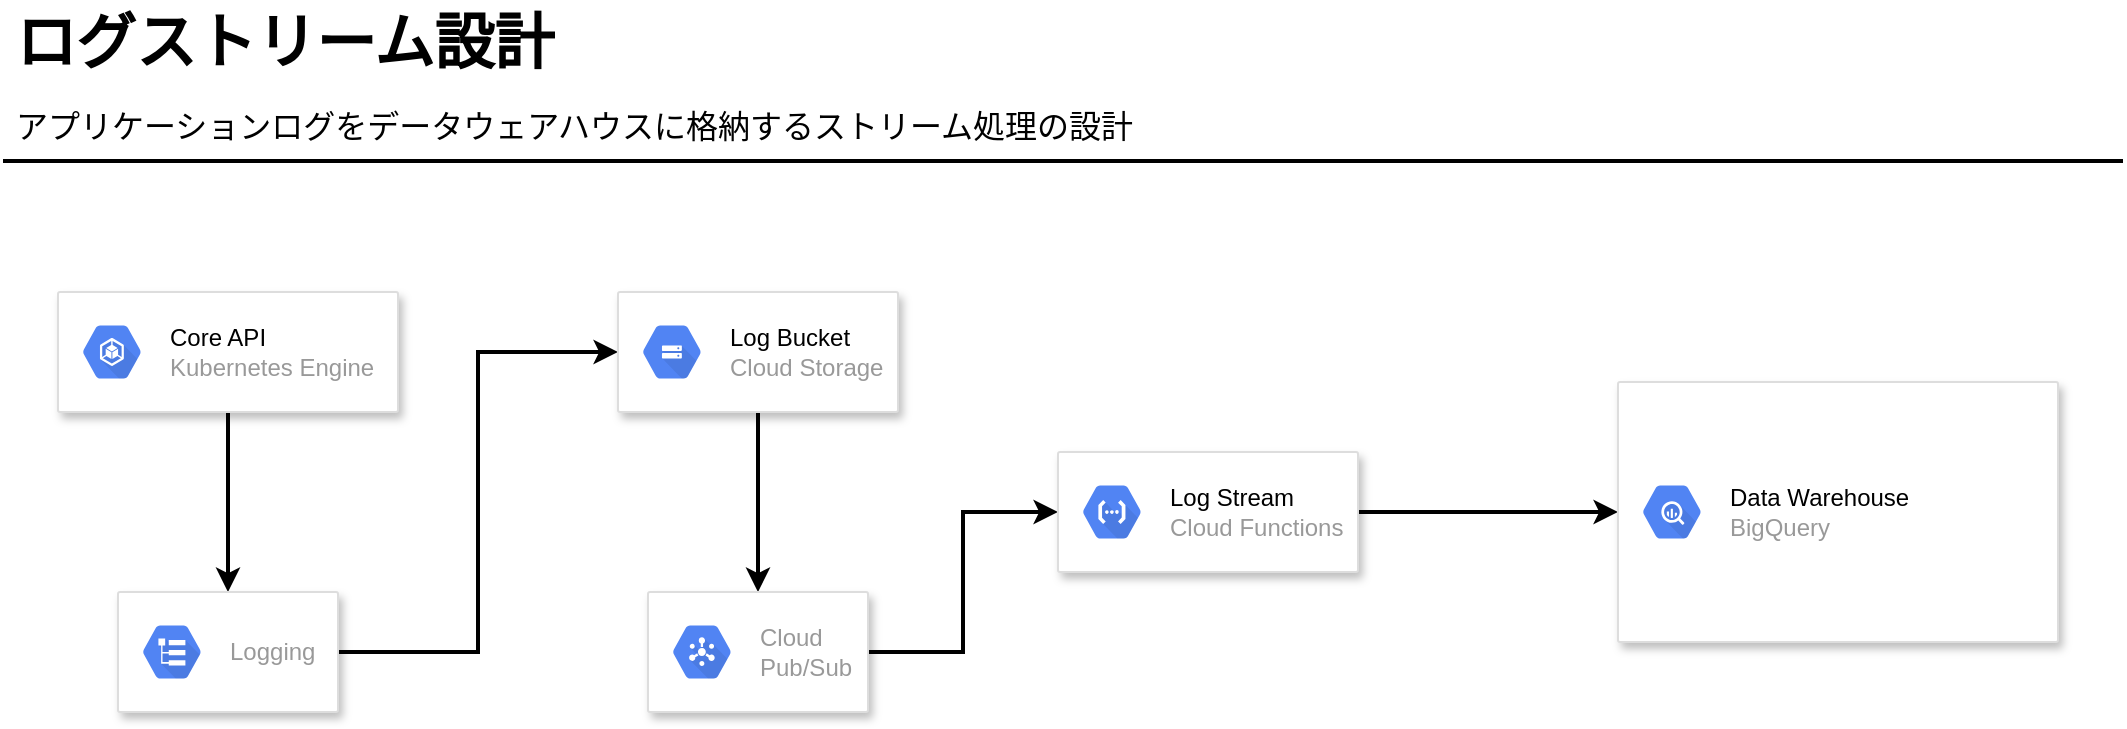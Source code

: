 <mxfile version="14.5.1" type="device"><diagram id="Ht1M8jgEwFfnCIfOTk4-" name="Page-1"><mxGraphModel dx="1638" dy="905" grid="1" gridSize="10" guides="1" tooltips="1" connect="1" arrows="1" fold="1" page="1" pageScale="1" pageWidth="1169" pageHeight="827" math="0" shadow="0"><root><mxCell id="0"/><mxCell id="1" parent="0"/><mxCell id="-QjtrjUzRDEMRZ5MF8oH-47" value="ログストリーム設計" style="text;html=1;resizable=0;points=[];autosize=1;align=left;verticalAlign=top;spacingTop=-4;fontSize=30;fontStyle=1" parent="1" vertex="1"><mxGeometry x="56.5" y="64.5" width="280" height="40" as="geometry"/></mxCell><mxCell id="-QjtrjUzRDEMRZ5MF8oH-48" value="アプリケーションログをデータウェアハウスに格納するストリーム処理の設計" style="text;html=1;resizable=0;points=[];autosize=1;align=left;verticalAlign=top;spacingTop=-4;fontSize=16;" parent="1" vertex="1"><mxGeometry x="56.5" y="114.5" width="570" height="20" as="geometry"/></mxCell><mxCell id="SCVMTBWpLvtzJIhz15lM-1" value="" style="line;strokeWidth=2;html=1;fontSize=14;" parent="1" vertex="1"><mxGeometry x="52.5" y="139.5" width="1060" height="10" as="geometry"/></mxCell><mxCell id="-lnevlPgkyuTaQnpRyn1-7" style="edgeStyle=orthogonalEdgeStyle;rounded=0;orthogonalLoop=1;jettySize=auto;html=1;entryX=0.5;entryY=0;entryDx=0;entryDy=0;strokeWidth=2;" edge="1" parent="1" source="-lnevlPgkyuTaQnpRyn1-2" target="-lnevlPgkyuTaQnpRyn1-4"><mxGeometry relative="1" as="geometry"/></mxCell><mxCell id="-lnevlPgkyuTaQnpRyn1-2" value="" style="strokeColor=#dddddd;shadow=1;strokeWidth=1;rounded=1;absoluteArcSize=1;arcSize=2;" vertex="1" parent="1"><mxGeometry x="80" y="210" width="170" height="60" as="geometry"/></mxCell><mxCell id="-lnevlPgkyuTaQnpRyn1-3" value="&lt;font color=&quot;#000000&quot;&gt;Core API&lt;/font&gt;&lt;br&gt;Kubernetes Engine" style="dashed=0;connectable=0;html=1;fillColor=#5184F3;strokeColor=none;shape=mxgraph.gcp2.hexIcon;prIcon=container_engine;part=1;labelPosition=right;verticalLabelPosition=middle;align=left;verticalAlign=middle;spacingLeft=5;fontColor=#999999;fontSize=12;" vertex="1" parent="-lnevlPgkyuTaQnpRyn1-2"><mxGeometry y="0.5" width="44" height="39" relative="1" as="geometry"><mxPoint x="5" y="-19.5" as="offset"/></mxGeometry></mxCell><mxCell id="-lnevlPgkyuTaQnpRyn1-11" style="edgeStyle=orthogonalEdgeStyle;rounded=0;orthogonalLoop=1;jettySize=auto;html=1;entryX=0;entryY=0.5;entryDx=0;entryDy=0;strokeWidth=2;" edge="1" parent="1" source="-lnevlPgkyuTaQnpRyn1-4" target="-lnevlPgkyuTaQnpRyn1-9"><mxGeometry relative="1" as="geometry"/></mxCell><mxCell id="-lnevlPgkyuTaQnpRyn1-4" value="" style="strokeColor=#dddddd;shadow=1;strokeWidth=1;rounded=1;absoluteArcSize=1;arcSize=2;" vertex="1" parent="1"><mxGeometry x="110" y="360" width="110" height="60" as="geometry"/></mxCell><mxCell id="-lnevlPgkyuTaQnpRyn1-5" value="Logging" style="dashed=0;connectable=0;html=1;fillColor=#5184F3;strokeColor=none;shape=mxgraph.gcp2.hexIcon;prIcon=logging;part=1;labelPosition=right;verticalLabelPosition=middle;align=left;verticalAlign=middle;spacingLeft=5;fontColor=#999999;fontSize=12;" vertex="1" parent="-lnevlPgkyuTaQnpRyn1-4"><mxGeometry y="0.5" width="44" height="39" relative="1" as="geometry"><mxPoint x="5" y="-19.5" as="offset"/></mxGeometry></mxCell><mxCell id="-lnevlPgkyuTaQnpRyn1-18" style="edgeStyle=orthogonalEdgeStyle;rounded=0;orthogonalLoop=1;jettySize=auto;html=1;entryX=0.5;entryY=0;entryDx=0;entryDy=0;strokeWidth=2;" edge="1" parent="1" source="-lnevlPgkyuTaQnpRyn1-9" target="-lnevlPgkyuTaQnpRyn1-16"><mxGeometry relative="1" as="geometry"/></mxCell><mxCell id="-lnevlPgkyuTaQnpRyn1-9" value="" style="strokeColor=#dddddd;shadow=1;strokeWidth=1;rounded=1;absoluteArcSize=1;arcSize=2;" vertex="1" parent="1"><mxGeometry x="360" y="210" width="140" height="60" as="geometry"/></mxCell><mxCell id="-lnevlPgkyuTaQnpRyn1-10" value="&lt;font color=&quot;#000000&quot;&gt;Log Bucket&lt;/font&gt;&lt;br&gt;Cloud Storage" style="dashed=0;connectable=0;html=1;fillColor=#5184F3;strokeColor=none;shape=mxgraph.gcp2.hexIcon;prIcon=cloud_storage;part=1;labelPosition=right;verticalLabelPosition=middle;align=left;verticalAlign=middle;spacingLeft=5;fontColor=#999999;fontSize=12;" vertex="1" parent="-lnevlPgkyuTaQnpRyn1-9"><mxGeometry y="0.5" width="44" height="39" relative="1" as="geometry"><mxPoint x="5" y="-19.5" as="offset"/></mxGeometry></mxCell><mxCell id="-lnevlPgkyuTaQnpRyn1-24" style="edgeStyle=orthogonalEdgeStyle;rounded=0;orthogonalLoop=1;jettySize=auto;html=1;entryX=0;entryY=0.5;entryDx=0;entryDy=0;strokeWidth=2;" edge="1" parent="1" source="-lnevlPgkyuTaQnpRyn1-16" target="-lnevlPgkyuTaQnpRyn1-19"><mxGeometry relative="1" as="geometry"/></mxCell><mxCell id="-lnevlPgkyuTaQnpRyn1-16" value="" style="strokeColor=#dddddd;shadow=1;strokeWidth=1;rounded=1;absoluteArcSize=1;arcSize=2;" vertex="1" parent="1"><mxGeometry x="375" y="360" width="110" height="60" as="geometry"/></mxCell><mxCell id="-lnevlPgkyuTaQnpRyn1-17" value="Cloud&#10;Pub/Sub" style="dashed=0;connectable=0;html=1;fillColor=#5184F3;strokeColor=none;shape=mxgraph.gcp2.hexIcon;prIcon=cloud_pubsub;part=1;labelPosition=right;verticalLabelPosition=middle;align=left;verticalAlign=middle;spacingLeft=5;fontColor=#999999;fontSize=12;" vertex="1" parent="-lnevlPgkyuTaQnpRyn1-16"><mxGeometry y="0.5" width="44" height="39" relative="1" as="geometry"><mxPoint x="5" y="-19.5" as="offset"/></mxGeometry></mxCell><mxCell id="-lnevlPgkyuTaQnpRyn1-23" style="edgeStyle=orthogonalEdgeStyle;rounded=0;orthogonalLoop=1;jettySize=auto;html=1;entryX=0;entryY=0.5;entryDx=0;entryDy=0;strokeWidth=2;" edge="1" parent="1" source="-lnevlPgkyuTaQnpRyn1-19" target="-lnevlPgkyuTaQnpRyn1-21"><mxGeometry relative="1" as="geometry"/></mxCell><mxCell id="-lnevlPgkyuTaQnpRyn1-19" value="" style="strokeColor=#dddddd;shadow=1;strokeWidth=1;rounded=1;absoluteArcSize=1;arcSize=2;" vertex="1" parent="1"><mxGeometry x="580" y="290" width="150" height="60" as="geometry"/></mxCell><mxCell id="-lnevlPgkyuTaQnpRyn1-20" value="&lt;font color=&quot;#000000&quot;&gt;Log Stream&lt;/font&gt;&lt;br&gt;Cloud Functions" style="dashed=0;connectable=0;html=1;fillColor=#5184F3;strokeColor=none;shape=mxgraph.gcp2.hexIcon;prIcon=cloud_functions;part=1;labelPosition=right;verticalLabelPosition=middle;align=left;verticalAlign=middle;spacingLeft=5;fontColor=#999999;fontSize=12;" vertex="1" parent="-lnevlPgkyuTaQnpRyn1-19"><mxGeometry y="0.5" width="44" height="39" relative="1" as="geometry"><mxPoint x="5" y="-19.5" as="offset"/></mxGeometry></mxCell><mxCell id="-lnevlPgkyuTaQnpRyn1-21" value="" style="strokeColor=#dddddd;shadow=1;strokeWidth=1;rounded=1;absoluteArcSize=1;arcSize=2;" vertex="1" parent="1"><mxGeometry x="860" y="255" width="220" height="130" as="geometry"/></mxCell><mxCell id="-lnevlPgkyuTaQnpRyn1-22" value="&lt;font color=&quot;#000000&quot;&gt;Data Warehouse&lt;/font&gt;&lt;br&gt;BigQuery" style="dashed=0;connectable=0;html=1;fillColor=#5184F3;strokeColor=none;shape=mxgraph.gcp2.hexIcon;prIcon=bigquery;part=1;labelPosition=right;verticalLabelPosition=middle;align=left;verticalAlign=middle;spacingLeft=5;fontColor=#999999;fontSize=12;" vertex="1" parent="-lnevlPgkyuTaQnpRyn1-21"><mxGeometry y="0.5" width="44" height="39" relative="1" as="geometry"><mxPoint x="5" y="-19.5" as="offset"/></mxGeometry></mxCell></root></mxGraphModel></diagram></mxfile>